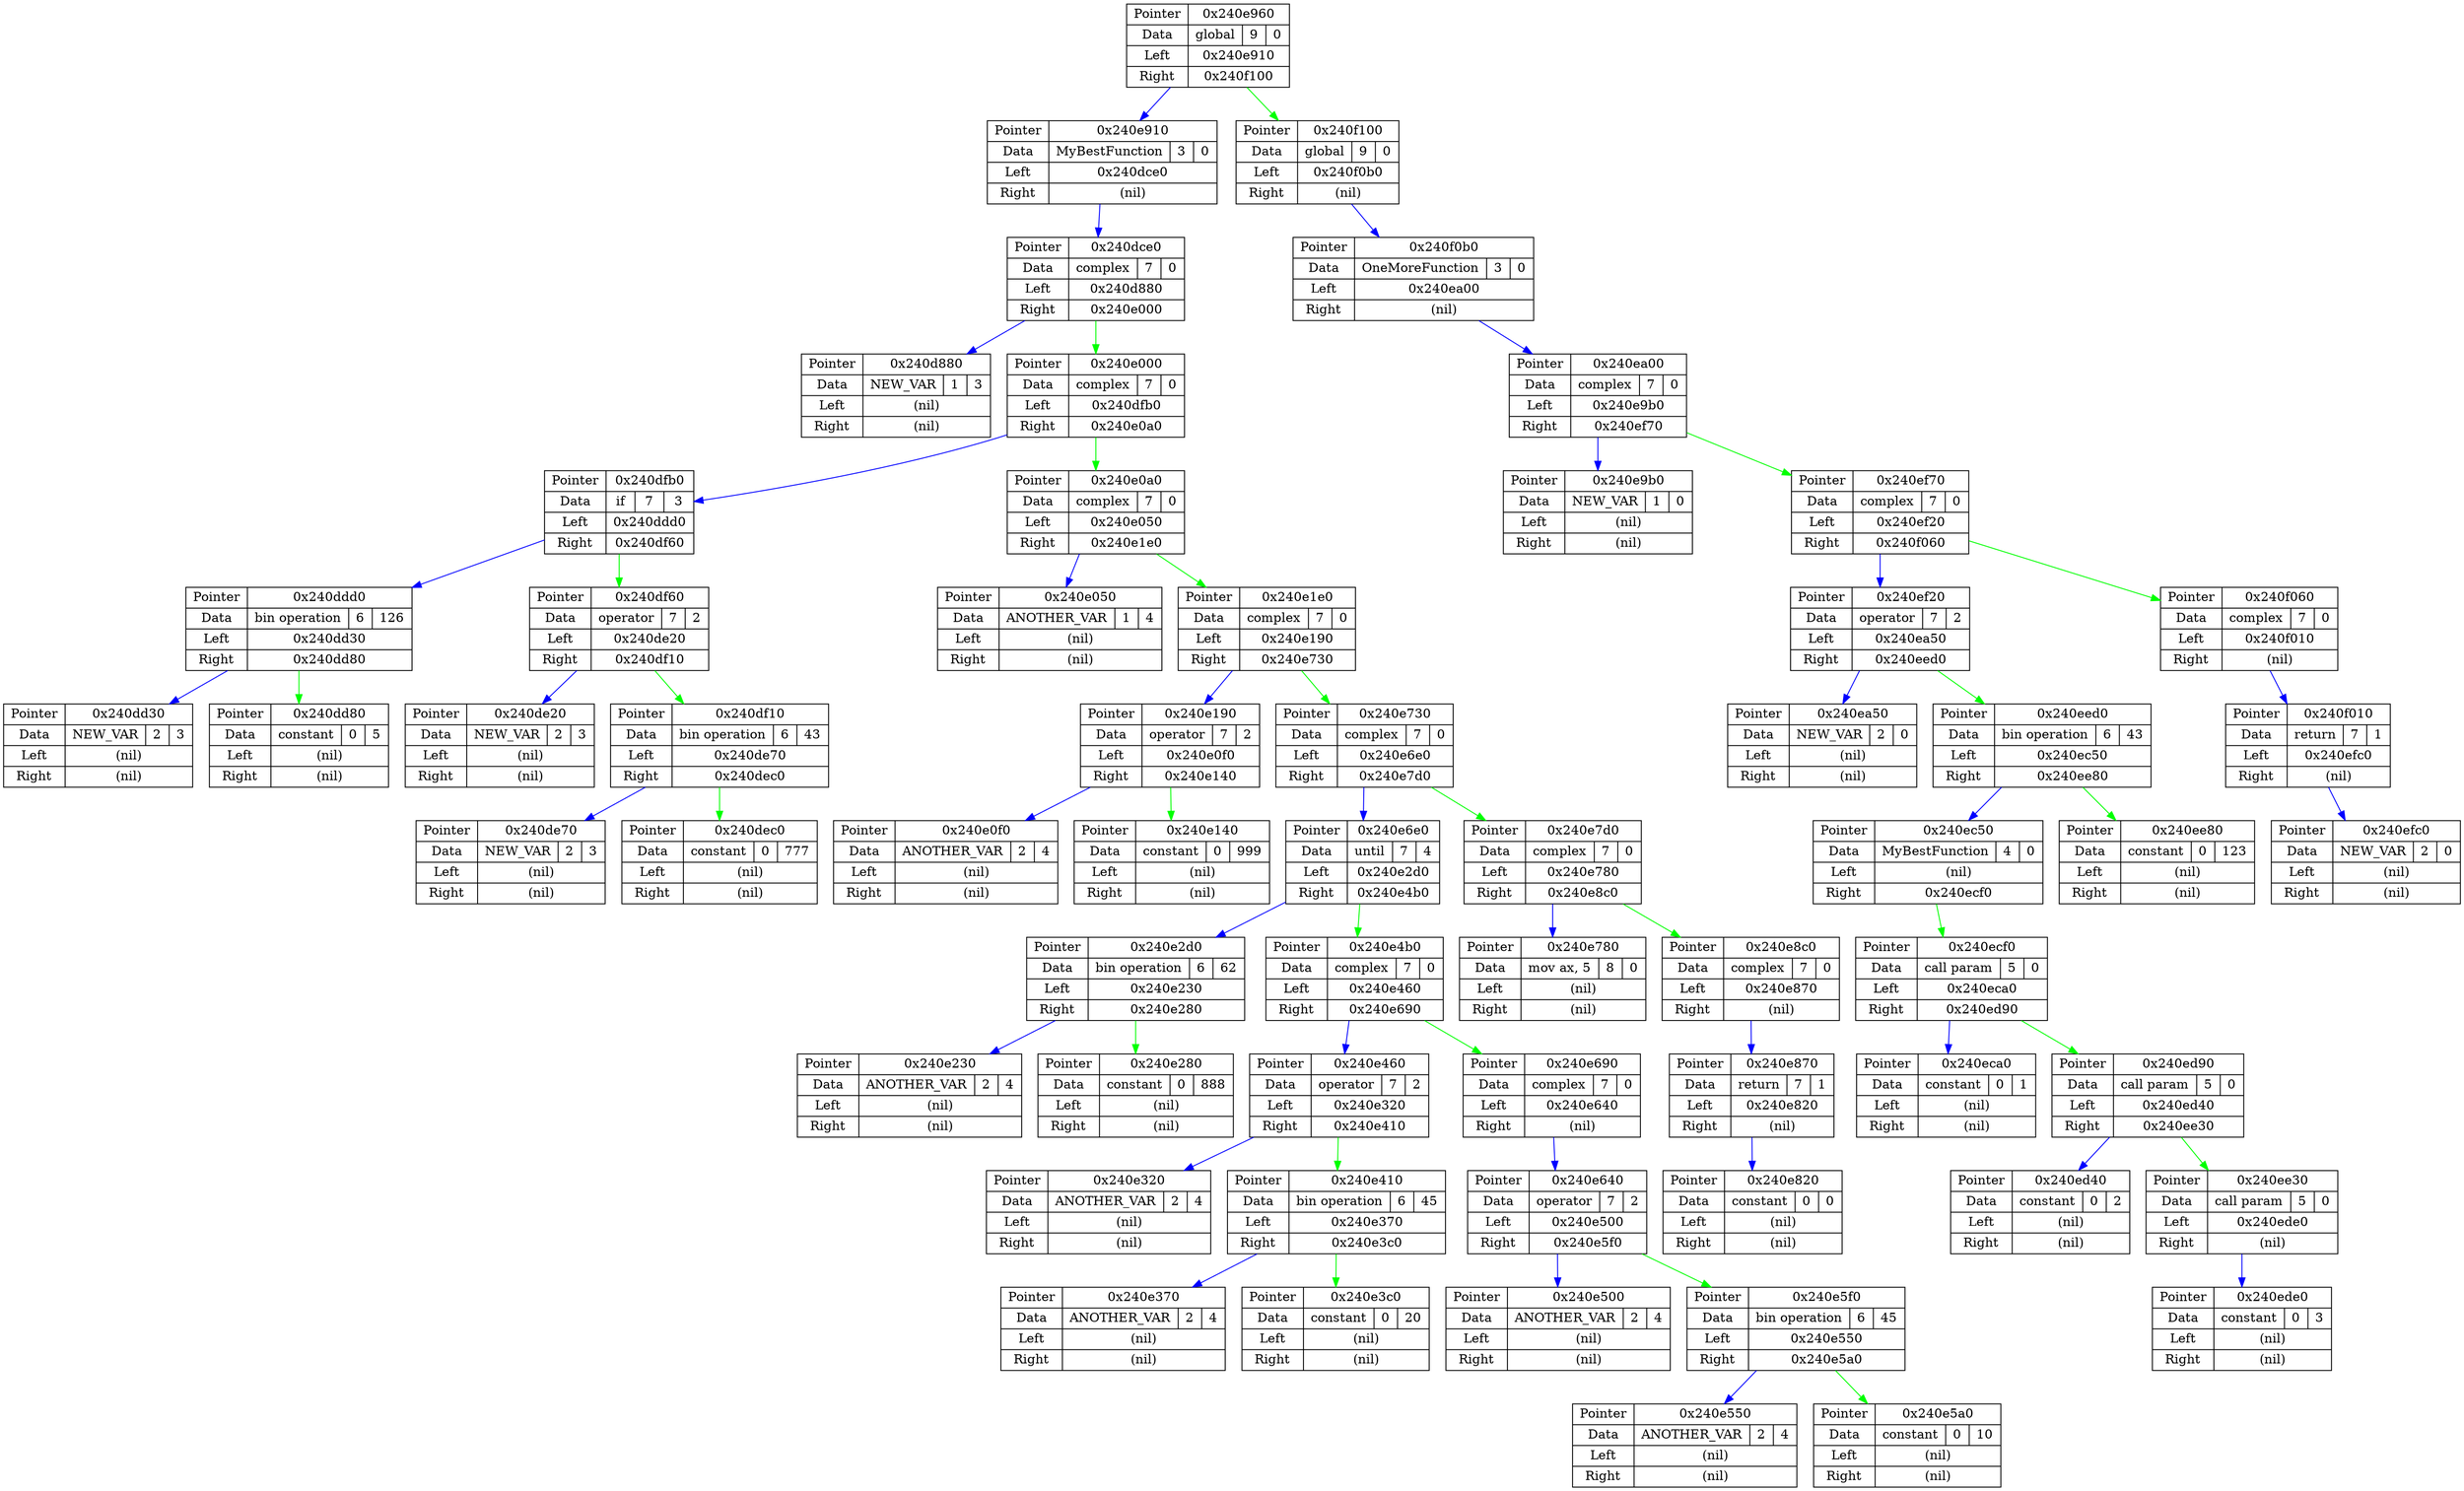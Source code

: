 digraph G {
node[shape = record];
37808480  [label = "{ Pointer | Data | Left | Right }  | { 0x240e960 | { global | 9 | 0 } | 0x240e910 | 0x240f100 }"];
37808400  [label = "{ Pointer | Data | Left | Right }  | { 0x240e910 | { MyBestFunction | 3 | 0 } | 0x240dce0 | (nil) }"];
37805280  [label = "{ Pointer | Data | Left | Right }  | { 0x240dce0 | { complex | 7 | 0 } | 0x240d880 | 0x240e000 }"];
37804160  [label = "{ Pointer | Data | Left | Right }  | { 0x240d880 | { NEW_VAR | 1 | 3 } | (nil) | (nil) }"];
37806080  [label = "{ Pointer | Data | Left | Right }  | { 0x240e000 | { complex | 7 | 0 } | 0x240dfb0 | 0x240e0a0 }"];
37806000  [label = "{ Pointer | Data | Left | Right }  | { 0x240dfb0 | { if | 7 | 3 } | 0x240ddd0 | 0x240df60 }"];
37805520  [label = "{ Pointer | Data | Left | Right }  | { 0x240ddd0 | { bin operation | 6 | 126 } | 0x240dd30 | 0x240dd80 }"];
37805360  [label = "{ Pointer | Data | Left | Right }  | { 0x240dd30 | { NEW_VAR | 2 | 3 } | (nil) | (nil) }"];
37805440  [label = "{ Pointer | Data | Left | Right }  | { 0x240dd80 | { constant | 0 | 5 } | (nil) | (nil) }"];
37805920  [label = "{ Pointer | Data | Left | Right }  | { 0x240df60 | { operator | 7 | 2 } | 0x240de20 | 0x240df10 }"];
37805600  [label = "{ Pointer | Data | Left | Right }  | { 0x240de20 | { NEW_VAR | 2 | 3 } | (nil) | (nil) }"];
37805840  [label = "{ Pointer | Data | Left | Right }  | { 0x240df10 | { bin operation | 6 | 43 } | 0x240de70 | 0x240dec0 }"];
37805680  [label = "{ Pointer | Data | Left | Right }  | { 0x240de70 | { NEW_VAR | 2 | 3 } | (nil) | (nil) }"];
37805760  [label = "{ Pointer | Data | Left | Right }  | { 0x240dec0 | { constant | 0 | 777 } | (nil) | (nil) }"];
37806240  [label = "{ Pointer | Data | Left | Right }  | { 0x240e0a0 | { complex | 7 | 0 } | 0x240e050 | 0x240e1e0 }"];
37806160  [label = "{ Pointer | Data | Left | Right }  | { 0x240e050 | { ANOTHER_VAR | 1 | 4 } | (nil) | (nil) }"];
37806560  [label = "{ Pointer | Data | Left | Right }  | { 0x240e1e0 | { complex | 7 | 0 } | 0x240e190 | 0x240e730 }"];
37806480  [label = "{ Pointer | Data | Left | Right }  | { 0x240e190 | { operator | 7 | 2 } | 0x240e0f0 | 0x240e140 }"];
37806320  [label = "{ Pointer | Data | Left | Right }  | { 0x240e0f0 | { ANOTHER_VAR | 2 | 4 } | (nil) | (nil) }"];
37806400  [label = "{ Pointer | Data | Left | Right }  | { 0x240e140 | { constant | 0 | 999 } | (nil) | (nil) }"];
37807920  [label = "{ Pointer | Data | Left | Right }  | { 0x240e730 | { complex | 7 | 0 } | 0x240e6e0 | 0x240e7d0 }"];
37807840  [label = "{ Pointer | Data | Left | Right }  | { 0x240e6e0 | { until | 7 | 4 } | 0x240e2d0 | 0x240e4b0 }"];
37806800  [label = "{ Pointer | Data | Left | Right }  | { 0x240e2d0 | { bin operation | 6 | 62 } | 0x240e230 | 0x240e280 }"];
37806640  [label = "{ Pointer | Data | Left | Right }  | { 0x240e230 | { ANOTHER_VAR | 2 | 4 } | (nil) | (nil) }"];
37806720  [label = "{ Pointer | Data | Left | Right }  | { 0x240e280 | { constant | 0 | 888 } | (nil) | (nil) }"];
37807280  [label = "{ Pointer | Data | Left | Right }  | { 0x240e4b0 | { complex | 7 | 0 } | 0x240e460 | 0x240e690 }"];
37807200  [label = "{ Pointer | Data | Left | Right }  | { 0x240e460 | { operator | 7 | 2 } | 0x240e320 | 0x240e410 }"];
37806880  [label = "{ Pointer | Data | Left | Right }  | { 0x240e320 | { ANOTHER_VAR | 2 | 4 } | (nil) | (nil) }"];
37807120  [label = "{ Pointer | Data | Left | Right }  | { 0x240e410 | { bin operation | 6 | 45 } | 0x240e370 | 0x240e3c0 }"];
37806960  [label = "{ Pointer | Data | Left | Right }  | { 0x240e370 | { ANOTHER_VAR | 2 | 4 } | (nil) | (nil) }"];
37807040  [label = "{ Pointer | Data | Left | Right }  | { 0x240e3c0 | { constant | 0 | 20 } | (nil) | (nil) }"];
37807760  [label = "{ Pointer | Data | Left | Right }  | { 0x240e690 | { complex | 7 | 0 } | 0x240e640 | (nil) }"];
37807680  [label = "{ Pointer | Data | Left | Right }  | { 0x240e640 | { operator | 7 | 2 } | 0x240e500 | 0x240e5f0 }"];
37807360  [label = "{ Pointer | Data | Left | Right }  | { 0x240e500 | { ANOTHER_VAR | 2 | 4 } | (nil) | (nil) }"];
37807600  [label = "{ Pointer | Data | Left | Right }  | { 0x240e5f0 | { bin operation | 6 | 45 } | 0x240e550 | 0x240e5a0 }"];
37807440  [label = "{ Pointer | Data | Left | Right }  | { 0x240e550 | { ANOTHER_VAR | 2 | 4 } | (nil) | (nil) }"];
37807520  [label = "{ Pointer | Data | Left | Right }  | { 0x240e5a0 | { constant | 0 | 10 } | (nil) | (nil) }"];
37808080  [label = "{ Pointer | Data | Left | Right }  | { 0x240e7d0 | { complex | 7 | 0 } | 0x240e780 | 0x240e8c0 }"];
37808000  [label = "{ Pointer | Data | Left | Right }  | { 0x240e780 | { mov ax, 5 | 8 | 0 } | (nil) | (nil) }"];
37808320  [label = "{ Pointer | Data | Left | Right }  | { 0x240e8c0 | { complex | 7 | 0 } | 0x240e870 | (nil) }"];
37808240  [label = "{ Pointer | Data | Left | Right }  | { 0x240e870 | { return | 7 | 1 } | 0x240e820 | (nil) }"];
37808160  [label = "{ Pointer | Data | Left | Right }  | { 0x240e820 | { constant | 0 | 0 } | (nil) | (nil) }"];
37810432  [label = "{ Pointer | Data | Left | Right }  | { 0x240f100 | { global | 9 | 0 } | 0x240f0b0 | (nil) }"];
37810352  [label = "{ Pointer | Data | Left | Right }  | { 0x240f0b0 | { OneMoreFunction | 3 | 0 } | 0x240ea00 | (nil) }"];
37808640  [label = "{ Pointer | Data | Left | Right }  | { 0x240ea00 | { complex | 7 | 0 } | 0x240e9b0 | 0x240ef70 }"];
37808560  [label = "{ Pointer | Data | Left | Right }  | { 0x240e9b0 | { NEW_VAR | 1 | 0 } | (nil) | (nil) }"];
37810032  [label = "{ Pointer | Data | Left | Right }  | { 0x240ef70 | { complex | 7 | 0 } | 0x240ef20 | 0x240f060 }"];
37809952  [label = "{ Pointer | Data | Left | Right }  | { 0x240ef20 | { operator | 7 | 2 } | 0x240ea50 | 0x240eed0 }"];
37808720  [label = "{ Pointer | Data | Left | Right }  | { 0x240ea50 | { NEW_VAR | 2 | 0 } | (nil) | (nil) }"];
37809872  [label = "{ Pointer | Data | Left | Right }  | { 0x240eed0 | { bin operation | 6 | 43 } | 0x240ec50 | 0x240ee80 }"];
37809232  [label = "{ Pointer | Data | Left | Right }  | { 0x240ec50 | { MyBestFunction | 4 | 0 } | (nil) | 0x240ecf0 }"];
37809392  [label = "{ Pointer | Data | Left | Right }  | { 0x240ecf0 | { call param | 5 | 0 } | 0x240eca0 | 0x240ed90 }"];
37809312  [label = "{ Pointer | Data | Left | Right }  | { 0x240eca0 | { constant | 0 | 1 } | (nil) | (nil) }"];
37809552  [label = "{ Pointer | Data | Left | Right }  | { 0x240ed90 | { call param | 5 | 0 } | 0x240ed40 | 0x240ee30 }"];
37809472  [label = "{ Pointer | Data | Left | Right }  | { 0x240ed40 | { constant | 0 | 2 } | (nil) | (nil) }"];
37809712  [label = "{ Pointer | Data | Left | Right }  | { 0x240ee30 | { call param | 5 | 0 } | 0x240ede0 | (nil) }"];
37809632  [label = "{ Pointer | Data | Left | Right }  | { 0x240ede0 | { constant | 0 | 3 } | (nil) | (nil) }"];
37809792  [label = "{ Pointer | Data | Left | Right }  | { 0x240ee80 | { constant | 0 | 123 } | (nil) | (nil) }"];
37810272  [label = "{ Pointer | Data | Left | Right }  | { 0x240f060 | { complex | 7 | 0 } | 0x240f010 | (nil) }"];
37810192  [label = "{ Pointer | Data | Left | Right }  | { 0x240f010 | { return | 7 | 1 } | 0x240efc0 | (nil) }"];
37810112  [label = "{ Pointer | Data | Left | Right }  | { 0x240efc0 | { NEW_VAR | 2 | 0 } | (nil) | (nil) }"];
37808480 -> 37808400 [color = blue];
37808480 -> 37810432 [color = green];
37808400 -> 37805280 [color = blue];
37805280 -> 37804160 [color = blue];
37805280 -> 37806080 [color = green];
37806080 -> 37806000 [color = blue];
37806080 -> 37806240 [color = green];
37806000 -> 37805520 [color = blue];
37806000 -> 37805920 [color = green];
37805520 -> 37805360 [color = blue];
37805520 -> 37805440 [color = green];
37805920 -> 37805600 [color = blue];
37805920 -> 37805840 [color = green];
37805840 -> 37805680 [color = blue];
37805840 -> 37805760 [color = green];
37806240 -> 37806160 [color = blue];
37806240 -> 37806560 [color = green];
37806560 -> 37806480 [color = blue];
37806560 -> 37807920 [color = green];
37806480 -> 37806320 [color = blue];
37806480 -> 37806400 [color = green];
37807920 -> 37807840 [color = blue];
37807920 -> 37808080 [color = green];
37807840 -> 37806800 [color = blue];
37807840 -> 37807280 [color = green];
37806800 -> 37806640 [color = blue];
37806800 -> 37806720 [color = green];
37807280 -> 37807200 [color = blue];
37807280 -> 37807760 [color = green];
37807200 -> 37806880 [color = blue];
37807200 -> 37807120 [color = green];
37807120 -> 37806960 [color = blue];
37807120 -> 37807040 [color = green];
37807760 -> 37807680 [color = blue];
37807680 -> 37807360 [color = blue];
37807680 -> 37807600 [color = green];
37807600 -> 37807440 [color = blue];
37807600 -> 37807520 [color = green];
37808080 -> 37808000 [color = blue];
37808080 -> 37808320 [color = green];
37808320 -> 37808240 [color = blue];
37808240 -> 37808160 [color = blue];
37810432 -> 37810352 [color = blue];
37810352 -> 37808640 [color = blue];
37808640 -> 37808560 [color = blue];
37808640 -> 37810032 [color = green];
37810032 -> 37809952 [color = blue];
37810032 -> 37810272 [color = green];
37809952 -> 37808720 [color = blue];
37809952 -> 37809872 [color = green];
37809872 -> 37809232 [color = blue];
37809872 -> 37809792 [color = green];
37809232 -> 37809392 [color = green];
37809392 -> 37809312 [color = blue];
37809392 -> 37809552 [color = green];
37809552 -> 37809472 [color = blue];
37809552 -> 37809712 [color = green];
37809712 -> 37809632 [color = blue];
37810272 -> 37810192 [color = blue];
37810192 -> 37810112 [color = blue];
}
